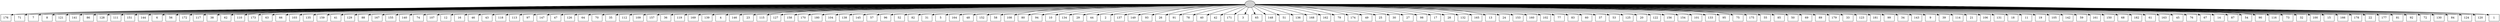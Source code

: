digraph G {
0[style=filled, fillcolor=grey82, label=""];
1[shape=box,style=filled, fillcolor=white,label="176\n"];
2[shape=box,style=filled, fillcolor=white,label="71\n"];
3[shape=box,style=filled, fillcolor=white,label="7\n"];
4[shape=box,style=filled, fillcolor=white,label="8\n"];
5[shape=box,style=filled, fillcolor=white,label="121\n"];
6[shape=box,style=filled, fillcolor=white,label="141\n"];
7[shape=box,style=filled, fillcolor=white,label="86\n"];
8[shape=box,style=filled, fillcolor=white,label="128\n"];
9[shape=box,style=filled, fillcolor=white,label="111\n"];
10[shape=box,style=filled, fillcolor=white,label="151\n"];
11[shape=box,style=filled, fillcolor=white,label="144\n"];
12[shape=box,style=filled, fillcolor=white,label="6\n"];
13[shape=box,style=filled, fillcolor=white,label="56\n"];
14[shape=box,style=filled, fillcolor=white,label="172\n"];
15[shape=box,style=filled, fillcolor=white,label="117\n"];
16[shape=box,style=filled, fillcolor=white,label="38\n"];
17[shape=box,style=filled, fillcolor=white,label="62\n"];
18[shape=box,style=filled, fillcolor=white,label="110\n"];
19[shape=box,style=filled, fillcolor=white,label="173\n"];
20[shape=box,style=filled, fillcolor=white,label="63\n"];
21[shape=box,style=filled, fillcolor=white,label="66\n"];
22[shape=box,style=filled, fillcolor=white,label="103\n"];
23[shape=box,style=filled, fillcolor=white,label="135\n"];
24[shape=box,style=filled, fillcolor=white,label="159\n"];
25[shape=box,style=filled, fillcolor=white,label="41\n"];
26[shape=box,style=filled, fillcolor=white,label="129\n"];
27[shape=box,style=filled, fillcolor=white,label="88\n"];
28[shape=box,style=filled, fillcolor=white,label="167\n"];
29[shape=box,style=filled, fillcolor=white,label="155\n"];
30[shape=box,style=filled, fillcolor=white,label="140\n"];
31[shape=box,style=filled, fillcolor=white,label="74\n"];
32[shape=box,style=filled, fillcolor=white,label="107\n"];
33[shape=box,style=filled, fillcolor=white,label="12\n"];
34[shape=box,style=filled, fillcolor=white,label="16\n"];
35[shape=box,style=filled, fillcolor=white,label="46\n"];
36[shape=box,style=filled, fillcolor=white,label="43\n"];
37[shape=box,style=filled, fillcolor=white,label="118\n"];
38[shape=box,style=filled, fillcolor=white,label="113\n"];
39[shape=box,style=filled, fillcolor=white,label="97\n"];
40[shape=box,style=filled, fillcolor=white,label="147\n"];
41[shape=box,style=filled, fillcolor=white,label="47\n"];
42[shape=box,style=filled, fillcolor=white,label="126\n"];
43[shape=box,style=filled, fillcolor=white,label="64\n"];
44[shape=box,style=filled, fillcolor=white,label="70\n"];
45[shape=box,style=filled, fillcolor=white,label="35\n"];
46[shape=box,style=filled, fillcolor=white,label="112\n"];
47[shape=box,style=filled, fillcolor=white,label="109\n"];
48[shape=box,style=filled, fillcolor=white,label="157\n"];
49[shape=box,style=filled, fillcolor=white,label="36\n"];
50[shape=box,style=filled, fillcolor=white,label="119\n"];
51[shape=box,style=filled, fillcolor=white,label="169\n"];
52[shape=box,style=filled, fillcolor=white,label="139\n"];
53[shape=box,style=filled, fillcolor=white,label="4\n"];
54[shape=box,style=filled, fillcolor=white,label="146\n"];
55[shape=box,style=filled, fillcolor=white,label="23\n"];
56[shape=box,style=filled, fillcolor=white,label="115\n"];
57[shape=box,style=filled, fillcolor=white,label="127\n"];
58[shape=box,style=filled, fillcolor=white,label="158\n"];
59[shape=box,style=filled, fillcolor=white,label="170\n"];
60[shape=box,style=filled, fillcolor=white,label="180\n"];
61[shape=box,style=filled, fillcolor=white,label="104\n"];
62[shape=box,style=filled, fillcolor=white,label="138\n"];
63[shape=box,style=filled, fillcolor=white,label="145\n"];
64[shape=box,style=filled, fillcolor=white,label="57\n"];
65[shape=box,style=filled, fillcolor=white,label="96\n"];
66[shape=box,style=filled, fillcolor=white,label="52\n"];
67[shape=box,style=filled, fillcolor=white,label="82\n"];
68[shape=box,style=filled, fillcolor=white,label="31\n"];
69[shape=box,style=filled, fillcolor=white,label="5\n"];
70[shape=box,style=filled, fillcolor=white,label="164\n"];
71[shape=box,style=filled, fillcolor=white,label="48\n"];
72[shape=box,style=filled, fillcolor=white,label="152\n"];
73[shape=box,style=filled, fillcolor=white,label="58\n"];
74[shape=box,style=filled, fillcolor=white,label="108\n"];
75[shape=box,style=filled, fillcolor=white,label="80\n"];
76[shape=box,style=filled, fillcolor=white,label="94\n"];
77[shape=box,style=filled, fillcolor=white,label="10\n"];
78[shape=box,style=filled, fillcolor=white,label="134\n"];
79[shape=box,style=filled, fillcolor=white,label="29\n"];
80[shape=box,style=filled, fillcolor=white,label="44\n"];
81[shape=box,style=filled, fillcolor=white,label="2\n"];
82[shape=box,style=filled, fillcolor=white,label="137\n"];
83[shape=box,style=filled, fillcolor=white,label="149\n"];
84[shape=box,style=filled, fillcolor=white,label="93\n"];
85[shape=box,style=filled, fillcolor=white,label="26\n"];
86[shape=box,style=filled, fillcolor=white,label="91\n"];
87[shape=box,style=filled, fillcolor=white,label="78\n"];
88[shape=box,style=filled, fillcolor=white,label="40\n"];
89[shape=box,style=filled, fillcolor=white,label="42\n"];
90[shape=box,style=filled, fillcolor=white,label="171\n"];
91[shape=box,style=filled, fillcolor=white,label="3\n"];
92[shape=box,style=filled, fillcolor=white,label="65\n"];
93[shape=box,style=filled, fillcolor=white,label="148\n"];
94[shape=box,style=filled, fillcolor=white,label="51\n"];
95[shape=box,style=filled, fillcolor=white,label="136\n"];
96[shape=box,style=filled, fillcolor=white,label="168\n"];
97[shape=box,style=filled, fillcolor=white,label="162\n"];
98[shape=box,style=filled, fillcolor=white,label="79\n"];
99[shape=box,style=filled, fillcolor=white,label="174\n"];
100[shape=box,style=filled, fillcolor=white,label="49\n"];
101[shape=box,style=filled, fillcolor=white,label="25\n"];
102[shape=box,style=filled, fillcolor=white,label="30\n"];
103[shape=box,style=filled, fillcolor=white,label="27\n"];
104[shape=box,style=filled, fillcolor=white,label="98\n"];
105[shape=box,style=filled, fillcolor=white,label="17\n"];
106[shape=box,style=filled, fillcolor=white,label="28\n"];
107[shape=box,style=filled, fillcolor=white,label="132\n"];
108[shape=box,style=filled, fillcolor=white,label="165\n"];
109[shape=box,style=filled, fillcolor=white,label="13\n"];
110[shape=box,style=filled, fillcolor=white,label="24\n"];
111[shape=box,style=filled, fillcolor=white,label="153\n"];
112[shape=box,style=filled, fillcolor=white,label="160\n"];
113[shape=box,style=filled, fillcolor=white,label="102\n"];
114[shape=box,style=filled, fillcolor=white,label="77\n"];
115[shape=box,style=filled, fillcolor=white,label="83\n"];
116[shape=box,style=filled, fillcolor=white,label="60\n"];
117[shape=box,style=filled, fillcolor=white,label="37\n"];
118[shape=box,style=filled, fillcolor=white,label="53\n"];
119[shape=box,style=filled, fillcolor=white,label="125\n"];
120[shape=box,style=filled, fillcolor=white,label="20\n"];
121[shape=box,style=filled, fillcolor=white,label="122\n"];
122[shape=box,style=filled, fillcolor=white,label="156\n"];
123[shape=box,style=filled, fillcolor=white,label="154\n"];
124[shape=box,style=filled, fillcolor=white,label="101\n"];
125[shape=box,style=filled, fillcolor=white,label="133\n"];
126[shape=box,style=filled, fillcolor=white,label="95\n"];
127[shape=box,style=filled, fillcolor=white,label="75\n"];
128[shape=box,style=filled, fillcolor=white,label="175\n"];
129[shape=box,style=filled, fillcolor=white,label="55\n"];
130[shape=box,style=filled, fillcolor=white,label="85\n"];
131[shape=box,style=filled, fillcolor=white,label="50\n"];
132[shape=box,style=filled, fillcolor=white,label="69\n"];
133[shape=box,style=filled, fillcolor=white,label="89\n"];
134[shape=box,style=filled, fillcolor=white,label="179\n"];
135[shape=box,style=filled, fillcolor=white,label="33\n"];
136[shape=box,style=filled, fillcolor=white,label="123\n"];
137[shape=box,style=filled, fillcolor=white,label="181\n"];
138[shape=box,style=filled, fillcolor=white,label="99\n"];
139[shape=box,style=filled, fillcolor=white,label="34\n"];
140[shape=box,style=filled, fillcolor=white,label="143\n"];
141[shape=box,style=filled, fillcolor=white,label="9\n"];
142[shape=box,style=filled, fillcolor=white,label="39\n"];
143[shape=box,style=filled, fillcolor=white,label="114\n"];
144[shape=box,style=filled, fillcolor=white,label="21\n"];
145[shape=box,style=filled, fillcolor=white,label="106\n"];
146[shape=box,style=filled, fillcolor=white,label="131\n"];
147[shape=box,style=filled, fillcolor=white,label="18\n"];
148[shape=box,style=filled, fillcolor=white,label="11\n"];
149[shape=box,style=filled, fillcolor=white,label="19\n"];
150[shape=box,style=filled, fillcolor=white,label="105\n"];
151[shape=box,style=filled, fillcolor=white,label="142\n"];
152[shape=box,style=filled, fillcolor=white,label="59\n"];
153[shape=box,style=filled, fillcolor=white,label="161\n"];
154[shape=box,style=filled, fillcolor=white,label="150\n"];
155[shape=box,style=filled, fillcolor=white,label="68\n"];
156[shape=box,style=filled, fillcolor=white,label="182\n"];
157[shape=box,style=filled, fillcolor=white,label="61\n"];
158[shape=box,style=filled, fillcolor=white,label="163\n"];
159[shape=box,style=filled, fillcolor=white,label="45\n"];
160[shape=box,style=filled, fillcolor=white,label="76\n"];
161[shape=box,style=filled, fillcolor=white,label="67\n"];
162[shape=box,style=filled, fillcolor=white,label="14\n"];
163[shape=box,style=filled, fillcolor=white,label="87\n"];
164[shape=box,style=filled, fillcolor=white,label="54\n"];
165[shape=box,style=filled, fillcolor=white,label="90\n"];
166[shape=box,style=filled, fillcolor=white,label="116\n"];
167[shape=box,style=filled, fillcolor=white,label="73\n"];
168[shape=box,style=filled, fillcolor=white,label="32\n"];
169[shape=box,style=filled, fillcolor=white,label="100\n"];
170[shape=box,style=filled, fillcolor=white,label="15\n"];
171[shape=box,style=filled, fillcolor=white,label="166\n"];
172[shape=box,style=filled, fillcolor=white,label="178\n"];
173[shape=box,style=filled, fillcolor=white,label="22\n"];
174[shape=box,style=filled, fillcolor=white,label="177\n"];
175[shape=box,style=filled, fillcolor=white,label="81\n"];
176[shape=box,style=filled, fillcolor=white,label="92\n"];
177[shape=box,style=filled, fillcolor=white,label="72\n"];
178[shape=box,style=filled, fillcolor=white,label="130\n"];
179[shape=box,style=filled, fillcolor=white,label="84\n"];
180[shape=box,style=filled, fillcolor=white,label="124\n"];
181[shape=box,style=filled, fillcolor=white,label="120\n"];
182[shape=box,style=filled, fillcolor=white,label="1\n"];
0->1 ;
0->2 ;
0->3 ;
0->4 ;
0->5 ;
0->6 ;
0->7 ;
0->8 ;
0->9 ;
0->10 ;
0->11 ;
0->12 ;
0->13 ;
0->14 ;
0->15 ;
0->16 ;
0->17 ;
0->18 ;
0->19 ;
0->20 ;
0->21 ;
0->22 ;
0->23 ;
0->24 ;
0->25 ;
0->26 ;
0->27 ;
0->28 ;
0->29 ;
0->30 ;
0->31 ;
0->32 ;
0->33 ;
0->34 ;
0->35 ;
0->36 ;
0->37 ;
0->38 ;
0->39 ;
0->40 ;
0->41 ;
0->42 ;
0->43 ;
0->44 ;
0->45 ;
0->46 ;
0->47 ;
0->48 ;
0->49 ;
0->50 ;
0->51 ;
0->52 ;
0->53 ;
0->54 ;
0->55 ;
0->56 ;
0->57 ;
0->58 ;
0->59 ;
0->60 ;
0->61 ;
0->62 ;
0->63 ;
0->64 ;
0->65 ;
0->66 ;
0->67 ;
0->68 ;
0->69 ;
0->70 ;
0->71 ;
0->72 ;
0->73 ;
0->74 ;
0->75 ;
0->76 ;
0->77 ;
0->78 ;
0->79 ;
0->80 ;
0->81 ;
0->82 ;
0->83 ;
0->84 ;
0->85 ;
0->86 ;
0->87 ;
0->88 ;
0->89 ;
0->90 ;
0->91 ;
0->92 ;
0->93 ;
0->94 ;
0->95 ;
0->96 ;
0->97 ;
0->98 ;
0->99 ;
0->100 ;
0->101 ;
0->102 ;
0->103 ;
0->104 ;
0->105 ;
0->106 ;
0->107 ;
0->108 ;
0->109 ;
0->110 ;
0->111 ;
0->112 ;
0->113 ;
0->114 ;
0->115 ;
0->116 ;
0->117 ;
0->118 ;
0->119 ;
0->120 ;
0->121 ;
0->122 ;
0->123 ;
0->124 ;
0->125 ;
0->126 ;
0->127 ;
0->128 ;
0->129 ;
0->130 ;
0->131 ;
0->132 ;
0->133 ;
0->134 ;
0->135 ;
0->136 ;
0->137 ;
0->138 ;
0->139 ;
0->140 ;
0->141 ;
0->142 ;
0->143 ;
0->144 ;
0->145 ;
0->146 ;
0->147 ;
0->148 ;
0->149 ;
0->150 ;
0->151 ;
0->152 ;
0->153 ;
0->154 ;
0->155 ;
0->156 ;
0->157 ;
0->158 ;
0->159 ;
0->160 ;
0->161 ;
0->162 ;
0->163 ;
0->164 ;
0->165 ;
0->166 ;
0->167 ;
0->168 ;
0->169 ;
0->170 ;
0->171 ;
0->172 ;
0->173 ;
0->174 ;
0->175 ;
0->176 ;
0->177 ;
0->178 ;
0->179 ;
0->180 ;
0->181 ;
0->182 ;
}
